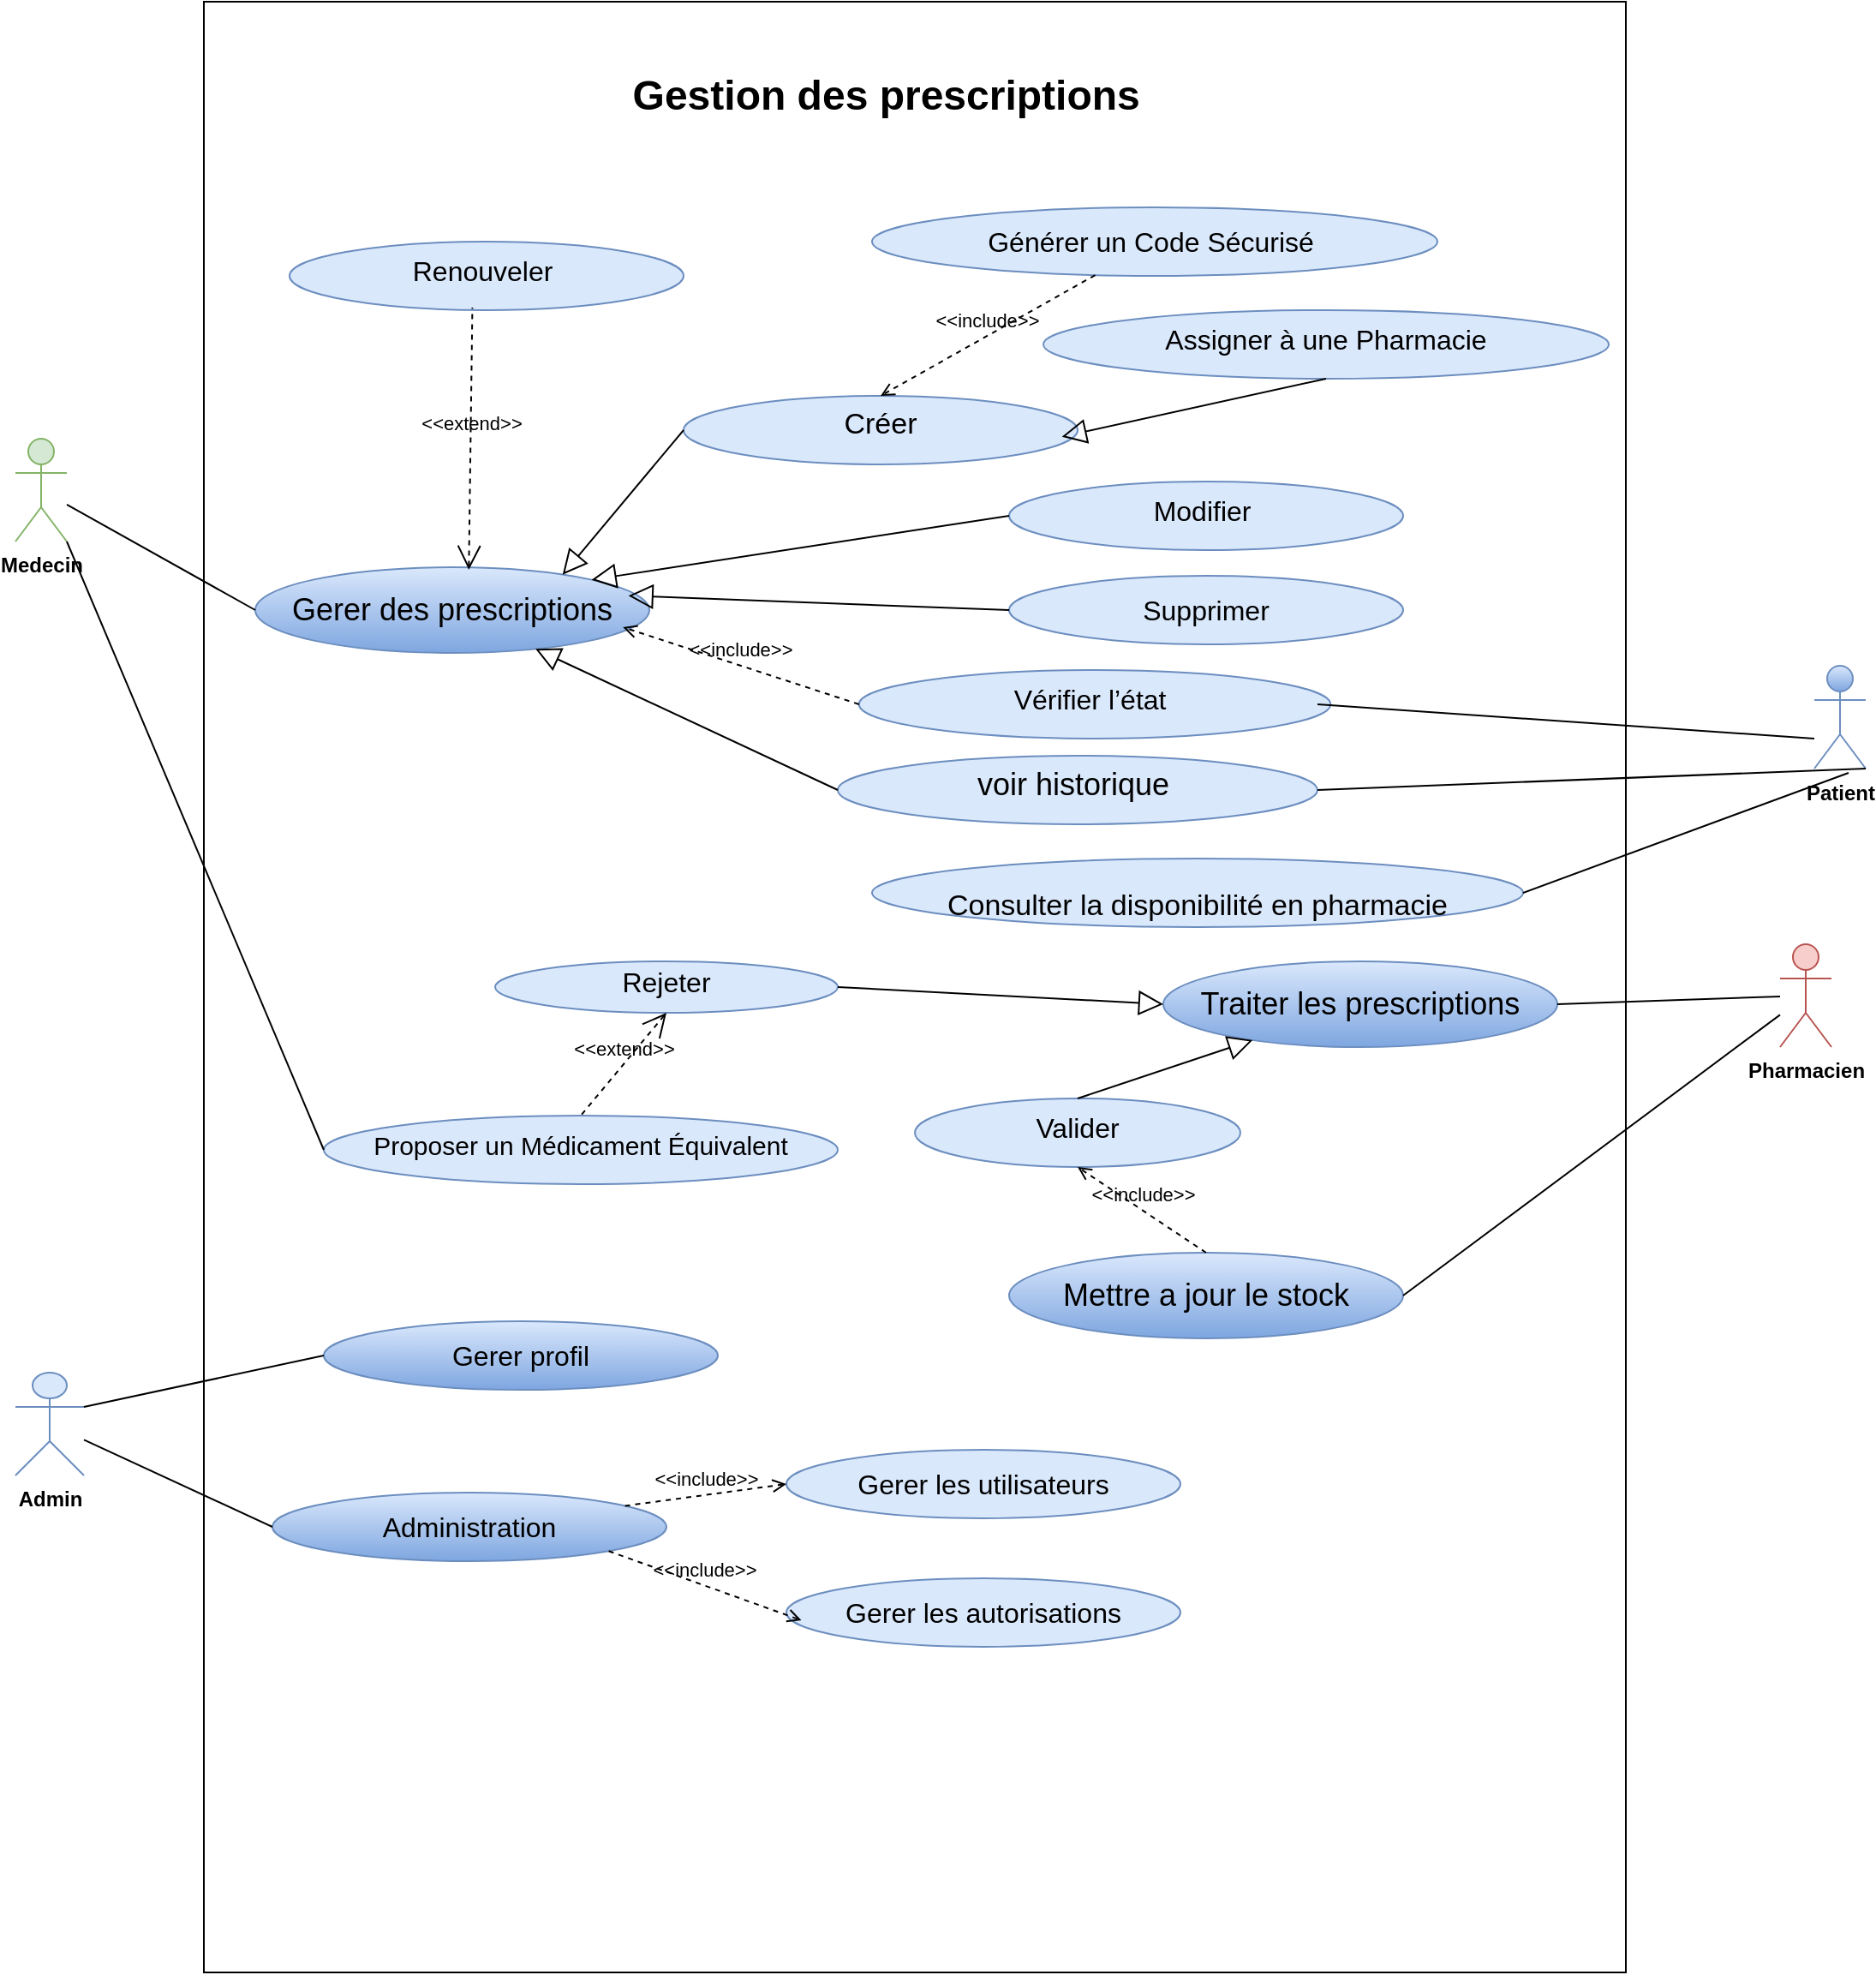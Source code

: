 <mxfile version="26.0.16">
  <diagram name="Page-1" id="5CyCU0txXTP8QEjMaPeb">
    <mxGraphModel dx="1905" dy="893" grid="1" gridSize="10" guides="1" tooltips="1" connect="1" arrows="1" fold="1" page="1" pageScale="1" pageWidth="4681" pageHeight="3300" math="0" shadow="0">
      <root>
        <mxCell id="0" />
        <mxCell id="1" parent="0" />
        <mxCell id="4auQ0otJ4i32f-Xhifq_-1" value="" style="html=1;whiteSpace=wrap;" vertex="1" parent="1">
          <mxGeometry x="820" y="530" width="830" height="1150" as="geometry" />
        </mxCell>
        <mxCell id="4auQ0otJ4i32f-Xhifq_-2" value="&lt;b&gt;&lt;font style=&quot;font-size: 24px;&quot;&gt;&amp;nbsp;Gestion des prescriptions&lt;/font&gt;&lt;/b&gt;" style="text;html=1;align=center;verticalAlign=middle;whiteSpace=wrap;rounded=0;" vertex="1" parent="1">
          <mxGeometry x="1020" y="570" width="390" height="30" as="geometry" />
        </mxCell>
        <mxCell id="4auQ0otJ4i32f-Xhifq_-3" value="&lt;b&gt;Medecin&lt;/b&gt;" style="shape=umlActor;verticalLabelPosition=bottom;verticalAlign=top;html=1;outlineConnect=0;fillColor=#d5e8d4;strokeColor=#82b366;" vertex="1" parent="1">
          <mxGeometry x="710" y="785" width="30" height="60" as="geometry" />
        </mxCell>
        <mxCell id="4auQ0otJ4i32f-Xhifq_-4" value="&lt;b&gt;Pharmacien&lt;/b&gt;" style="shape=umlActor;verticalLabelPosition=bottom;verticalAlign=top;html=1;outlineConnect=0;fillColor=#f8cecc;strokeColor=#b85450;" vertex="1" parent="1">
          <mxGeometry x="1740" y="1080" width="30" height="60" as="geometry" />
        </mxCell>
        <mxCell id="4auQ0otJ4i32f-Xhifq_-5" value="&lt;b&gt;Patient&lt;/b&gt;" style="shape=umlActor;verticalLabelPosition=bottom;verticalAlign=top;html=1;outlineConnect=0;fillColor=#dae8fc;strokeColor=#6c8ebf;gradientColor=#7ea6e0;" vertex="1" parent="1">
          <mxGeometry x="1760" y="917.5" width="30" height="60" as="geometry" />
        </mxCell>
        <mxCell id="4auQ0otJ4i32f-Xhifq_-6" value="&lt;font style=&quot;font-size: 18px;&quot;&gt;Gerer des prescriptions&lt;/font&gt;" style="ellipse;whiteSpace=wrap;html=1;align=center;fillColor=#dae8fc;gradientColor=#7ea6e0;strokeColor=#6c8ebf;" vertex="1" parent="1">
          <mxGeometry x="850" y="860" width="230" height="50" as="geometry" />
        </mxCell>
        <mxCell id="4auQ0otJ4i32f-Xhifq_-8" value="&lt;table&gt;&lt;tbody&gt;&lt;tr&gt;&lt;td&gt;&lt;font style=&quot;font-size: 16px;&quot;&gt;Supprimer&lt;/font&gt;&lt;/td&gt;&lt;/tr&gt;&lt;/tbody&gt;&lt;/table&gt;&lt;table&gt;&lt;tbody&gt;&lt;tr&gt;&lt;/tr&gt;&lt;/tbody&gt;&lt;/table&gt;" style="ellipse;whiteSpace=wrap;html=1;align=center;fillColor=#dae8fc;strokeColor=#6c8ebf;" vertex="1" parent="1">
          <mxGeometry x="1290" y="865" width="230" height="40" as="geometry" />
        </mxCell>
        <mxCell id="4auQ0otJ4i32f-Xhifq_-9" value="&lt;table&gt;&lt;tbody&gt;&lt;tr&gt;&lt;td&gt;&lt;font style=&quot;font-size: 16px;&quot;&gt;Modifier&amp;nbsp;&lt;/font&gt;&lt;/td&gt;&lt;/tr&gt;&lt;/tbody&gt;&lt;/table&gt;&lt;table&gt;&lt;tbody&gt;&lt;tr&gt;&lt;td&gt;&lt;/td&gt;&lt;/tr&gt;&lt;/tbody&gt;&lt;/table&gt;" style="ellipse;whiteSpace=wrap;html=1;align=center;fillColor=#dae8fc;strokeColor=#6c8ebf;" vertex="1" parent="1">
          <mxGeometry x="1290" y="810" width="230" height="40" as="geometry" />
        </mxCell>
        <mxCell id="4auQ0otJ4i32f-Xhifq_-10" value="&lt;table&gt;&lt;tbody&gt;&lt;tr&gt;&lt;td&gt;&lt;font style=&quot;font-size: 17px;&quot;&gt;Créer&lt;/font&gt;&lt;/td&gt;&lt;/tr&gt;&lt;/tbody&gt;&lt;/table&gt;&lt;table&gt;&lt;tbody&gt;&lt;tr&gt;&lt;td&gt;&lt;/td&gt;&lt;/tr&gt;&lt;/tbody&gt;&lt;/table&gt;" style="ellipse;whiteSpace=wrap;html=1;align=center;fillColor=#dae8fc;strokeColor=#6c8ebf;" vertex="1" parent="1">
          <mxGeometry x="1100" y="760" width="230" height="40" as="geometry" />
        </mxCell>
        <mxCell id="4auQ0otJ4i32f-Xhifq_-11" value="&lt;table&gt;&lt;tbody&gt;&lt;tr&gt;&lt;td&gt;&lt;font style=&quot;font-size: 16px;&quot;&gt;Renouveler&amp;nbsp;&lt;/font&gt;&lt;/td&gt;&lt;/tr&gt;&lt;/tbody&gt;&lt;/table&gt;&lt;table&gt;&lt;tbody&gt;&lt;tr&gt;&lt;td&gt;&lt;/td&gt;&lt;/tr&gt;&lt;/tbody&gt;&lt;/table&gt;" style="ellipse;whiteSpace=wrap;html=1;align=center;fillColor=#dae8fc;strokeColor=#6c8ebf;" vertex="1" parent="1">
          <mxGeometry x="870" y="670" width="230" height="40" as="geometry" />
        </mxCell>
        <mxCell id="4auQ0otJ4i32f-Xhifq_-12" value="&lt;table&gt;&lt;tbody&gt;&lt;tr&gt;&lt;td&gt;&lt;font style=&quot;font-size: 16px;&quot;&gt;Assigner à une Pharmacie&lt;/font&gt;&lt;/td&gt;&lt;/tr&gt;&lt;/tbody&gt;&lt;/table&gt;&lt;table&gt;&lt;tbody&gt;&lt;tr&gt;&lt;td&gt;&lt;/td&gt;&lt;/tr&gt;&lt;/tbody&gt;&lt;/table&gt;" style="ellipse;whiteSpace=wrap;html=1;align=center;fillColor=#dae8fc;strokeColor=#6c8ebf;" vertex="1" parent="1">
          <mxGeometry x="1310" y="710" width="330" height="40" as="geometry" />
        </mxCell>
        <mxCell id="4auQ0otJ4i32f-Xhifq_-13" value="&lt;table&gt;&lt;tbody&gt;&lt;tr&gt;&lt;td&gt;&lt;table&gt;&lt;tbody&gt;&lt;tr&gt;&lt;td&gt;&lt;font style=&quot;font-size: 16px;&quot;&gt;Valider&lt;/font&gt;&lt;/td&gt;&lt;/tr&gt;&lt;/tbody&gt;&lt;/table&gt;&lt;table&gt;&lt;tbody&gt;&lt;tr&gt;&lt;td&gt;&lt;/td&gt;&lt;/tr&gt;&lt;/tbody&gt;&lt;/table&gt;&lt;table&gt;&lt;tbody&gt;&lt;tr&gt;&lt;/tr&gt;&lt;/tbody&gt;&lt;/table&gt;&lt;/td&gt;&lt;/tr&gt;&lt;/tbody&gt;&lt;/table&gt;" style="ellipse;whiteSpace=wrap;html=1;align=center;fillColor=#dae8fc;strokeColor=#6c8ebf;" vertex="1" parent="1">
          <mxGeometry x="1235" y="1170" width="190" height="40" as="geometry" />
        </mxCell>
        <mxCell id="4auQ0otJ4i32f-Xhifq_-14" value="&lt;font style=&quot;font-size: 18px;&quot;&gt;Traiter les prescriptions&lt;/font&gt;" style="ellipse;whiteSpace=wrap;html=1;align=center;fillColor=#dae8fc;gradientColor=#7ea6e0;strokeColor=#6c8ebf;" vertex="1" parent="1">
          <mxGeometry x="1380" y="1090" width="230" height="50" as="geometry" />
        </mxCell>
        <mxCell id="4auQ0otJ4i32f-Xhifq_-15" value="&lt;table&gt;&lt;tbody&gt;&lt;tr&gt;&lt;td&gt;&lt;table&gt;&lt;tbody&gt;&lt;tr&gt;&lt;td&gt;&lt;font style=&quot;font-size: 15px;&quot;&gt;Proposer un Médicament Équivalent&lt;/font&gt;&lt;/td&gt;&lt;/tr&gt;&lt;/tbody&gt;&lt;/table&gt;&lt;table&gt;&lt;tbody&gt;&lt;tr&gt;&lt;td&gt;&lt;/td&gt;&lt;/tr&gt;&lt;/tbody&gt;&lt;/table&gt;&lt;table&gt;&lt;tbody&gt;&lt;tr&gt;&lt;/tr&gt;&lt;/tbody&gt;&lt;/table&gt;&lt;/td&gt;&lt;/tr&gt;&lt;/tbody&gt;&lt;/table&gt;" style="ellipse;whiteSpace=wrap;html=1;align=center;fillColor=#dae8fc;strokeColor=#6c8ebf;" vertex="1" parent="1">
          <mxGeometry x="890" y="1180" width="300" height="40" as="geometry" />
        </mxCell>
        <mxCell id="4auQ0otJ4i32f-Xhifq_-16" value="&lt;table&gt;&lt;tbody&gt;&lt;tr&gt;&lt;td&gt;&lt;table&gt;&lt;tbody&gt;&lt;tr&gt;&lt;td&gt;&lt;font style=&quot;font-size: 16px;&quot;&gt;Vérifier l’état&amp;nbsp;&lt;/font&gt;&lt;/td&gt;&lt;/tr&gt;&lt;/tbody&gt;&lt;/table&gt;&lt;table&gt;&lt;tbody&gt;&lt;tr&gt;&lt;td&gt;&lt;/td&gt;&lt;/tr&gt;&lt;/tbody&gt;&lt;/table&gt;&lt;table&gt;&lt;tbody&gt;&lt;tr&gt;&lt;/tr&gt;&lt;/tbody&gt;&lt;/table&gt;&lt;/td&gt;&lt;/tr&gt;&lt;/tbody&gt;&lt;/table&gt;" style="ellipse;whiteSpace=wrap;html=1;align=center;fillColor=#dae8fc;strokeColor=#6c8ebf;" vertex="1" parent="1">
          <mxGeometry x="1202.39" y="920" width="275.22" height="40" as="geometry" />
        </mxCell>
        <mxCell id="4auQ0otJ4i32f-Xhifq_-17" value="&lt;table&gt;&lt;tbody&gt;&lt;tr&gt;&lt;td&gt;&lt;table&gt;&lt;tbody&gt;&lt;tr&gt;&lt;td&gt;&lt;span style=&quot;font-size: 16px;&quot;&gt;Rejeter&lt;/span&gt;&lt;/td&gt;&lt;/tr&gt;&lt;/tbody&gt;&lt;/table&gt;&lt;table&gt;&lt;tbody&gt;&lt;tr&gt;&lt;td&gt;&lt;/td&gt;&lt;/tr&gt;&lt;/tbody&gt;&lt;/table&gt;&lt;table&gt;&lt;tbody&gt;&lt;tr&gt;&lt;/tr&gt;&lt;/tbody&gt;&lt;/table&gt;&lt;/td&gt;&lt;/tr&gt;&lt;/tbody&gt;&lt;/table&gt;" style="ellipse;whiteSpace=wrap;html=1;align=center;fillColor=#dae8fc;strokeColor=#6c8ebf;" vertex="1" parent="1">
          <mxGeometry x="990" y="1090" width="200" height="30" as="geometry" />
        </mxCell>
        <mxCell id="4auQ0otJ4i32f-Xhifq_-19" value="&lt;table&gt;&lt;tbody&gt;&lt;tr&gt;&lt;td&gt;&lt;table&gt;&lt;tbody&gt;&lt;tr&gt;&lt;td&gt;&lt;font style=&quot;font-size: 18px;&quot;&gt;voir historique&amp;nbsp;&lt;/font&gt;&lt;/td&gt;&lt;/tr&gt;&lt;/tbody&gt;&lt;/table&gt;&lt;table&gt;&lt;tbody&gt;&lt;tr&gt;&lt;td&gt;&lt;/td&gt;&lt;/tr&gt;&lt;/tbody&gt;&lt;/table&gt;&lt;table&gt;&lt;tbody&gt;&lt;tr&gt;&lt;/tr&gt;&lt;/tbody&gt;&lt;/table&gt;&lt;/td&gt;&lt;/tr&gt;&lt;/tbody&gt;&lt;/table&gt;" style="ellipse;whiteSpace=wrap;html=1;align=center;fillColor=#dae8fc;strokeColor=#6c8ebf;" vertex="1" parent="1">
          <mxGeometry x="1190" y="970" width="280" height="40" as="geometry" />
        </mxCell>
        <mxCell id="4auQ0otJ4i32f-Xhifq_-20" value="" style="edgeStyle=none;html=1;endArrow=block;endFill=0;endSize=12;verticalAlign=bottom;rounded=0;entryX=0.78;entryY=0.087;entryDx=0;entryDy=0;exitX=0;exitY=0.5;exitDx=0;exitDy=0;entryPerimeter=0;" edge="1" parent="1" source="4auQ0otJ4i32f-Xhifq_-10" target="4auQ0otJ4i32f-Xhifq_-6">
          <mxGeometry width="160" relative="1" as="geometry">
            <mxPoint x="1130" y="990" as="sourcePoint" />
            <mxPoint x="1290" y="990" as="targetPoint" />
          </mxGeometry>
        </mxCell>
        <mxCell id="4auQ0otJ4i32f-Xhifq_-21" value="" style="edgeStyle=none;html=1;endArrow=block;endFill=0;endSize=12;verticalAlign=bottom;rounded=0;entryX=1;entryY=0;entryDx=0;entryDy=0;exitX=0;exitY=0.5;exitDx=0;exitDy=0;" edge="1" parent="1" source="4auQ0otJ4i32f-Xhifq_-9" target="4auQ0otJ4i32f-Xhifq_-6">
          <mxGeometry width="160" relative="1" as="geometry">
            <mxPoint x="830" y="740" as="sourcePoint" />
            <mxPoint x="990" y="740" as="targetPoint" />
          </mxGeometry>
        </mxCell>
        <mxCell id="4auQ0otJ4i32f-Xhifq_-22" value="" style="edgeStyle=none;html=1;endArrow=block;endFill=0;endSize=12;verticalAlign=bottom;rounded=0;exitX=0;exitY=0.5;exitDx=0;exitDy=0;entryX=0.947;entryY=0.333;entryDx=0;entryDy=0;entryPerimeter=0;" edge="1" parent="1" source="4auQ0otJ4i32f-Xhifq_-8" target="4auQ0otJ4i32f-Xhifq_-6">
          <mxGeometry width="160" relative="1" as="geometry">
            <mxPoint x="1130" y="990" as="sourcePoint" />
            <mxPoint x="1070" y="945" as="targetPoint" />
          </mxGeometry>
        </mxCell>
        <mxCell id="4auQ0otJ4i32f-Xhifq_-23" value="" style="edgeStyle=none;html=1;endArrow=block;endFill=0;endSize=12;verticalAlign=bottom;rounded=0;exitX=0;exitY=0.5;exitDx=0;exitDy=0;" edge="1" parent="1" source="4auQ0otJ4i32f-Xhifq_-19" target="4auQ0otJ4i32f-Xhifq_-6">
          <mxGeometry width="160" relative="1" as="geometry">
            <mxPoint x="1130" y="970" as="sourcePoint" />
            <mxPoint x="1290" y="970" as="targetPoint" />
          </mxGeometry>
        </mxCell>
        <mxCell id="4auQ0otJ4i32f-Xhifq_-25" value="" style="edgeStyle=none;html=1;endArrow=none;verticalAlign=bottom;rounded=0;entryX=0;entryY=0.5;entryDx=0;entryDy=0;" edge="1" parent="1" source="4auQ0otJ4i32f-Xhifq_-3" target="4auQ0otJ4i32f-Xhifq_-6">
          <mxGeometry width="160" relative="1" as="geometry">
            <mxPoint x="1130" y="1080" as="sourcePoint" />
            <mxPoint x="1290" y="1080" as="targetPoint" />
          </mxGeometry>
        </mxCell>
        <mxCell id="4auQ0otJ4i32f-Xhifq_-26" value="" style="edgeStyle=none;html=1;endArrow=none;verticalAlign=bottom;rounded=0;entryX=1;entryY=0.5;entryDx=0;entryDy=0;" edge="1" parent="1" source="4auQ0otJ4i32f-Xhifq_-4" target="4auQ0otJ4i32f-Xhifq_-14">
          <mxGeometry width="160" relative="1" as="geometry">
            <mxPoint x="1395" y="1030" as="sourcePoint" />
            <mxPoint x="1555" y="1030" as="targetPoint" />
          </mxGeometry>
        </mxCell>
        <mxCell id="4auQ0otJ4i32f-Xhifq_-27" value="" style="edgeStyle=none;html=1;endArrow=block;endFill=0;endSize=12;verticalAlign=bottom;rounded=0;exitX=0.5;exitY=0;exitDx=0;exitDy=0;" edge="1" parent="1" source="4auQ0otJ4i32f-Xhifq_-13" target="4auQ0otJ4i32f-Xhifq_-14">
          <mxGeometry width="160" relative="1" as="geometry">
            <mxPoint x="1395" y="1160" as="sourcePoint" />
            <mxPoint x="1390" y="1065" as="targetPoint" />
          </mxGeometry>
        </mxCell>
        <mxCell id="4auQ0otJ4i32f-Xhifq_-29" value="&amp;lt;&amp;lt;include&amp;gt;&amp;gt;" style="edgeStyle=none;html=1;endArrow=open;verticalAlign=bottom;dashed=1;labelBackgroundColor=none;rounded=0;entryX=0.933;entryY=0.7;entryDx=0;entryDy=0;entryPerimeter=0;exitX=0;exitY=0.5;exitDx=0;exitDy=0;" edge="1" parent="1" source="4auQ0otJ4i32f-Xhifq_-16" target="4auQ0otJ4i32f-Xhifq_-6">
          <mxGeometry width="160" relative="1" as="geometry">
            <mxPoint x="1144.78" y="1069.32" as="sourcePoint" />
            <mxPoint x="1085.0" y="970" as="targetPoint" />
          </mxGeometry>
        </mxCell>
        <mxCell id="4auQ0otJ4i32f-Xhifq_-30" value="&amp;lt;&amp;lt;extend&amp;gt;&amp;gt;" style="edgeStyle=none;html=1;startArrow=open;endArrow=none;startSize=12;verticalAlign=bottom;dashed=1;labelBackgroundColor=none;rounded=0;exitX=0.542;exitY=0.03;exitDx=0;exitDy=0;exitPerimeter=0;entryX=0.464;entryY=0.962;entryDx=0;entryDy=0;entryPerimeter=0;" edge="1" parent="1" target="4auQ0otJ4i32f-Xhifq_-11" source="4auQ0otJ4i32f-Xhifq_-6">
          <mxGeometry width="160" relative="1" as="geometry">
            <mxPoint x="979" y="890" as="sourcePoint" />
            <mxPoint x="1320" y="1010" as="targetPoint" />
            <Array as="points" />
          </mxGeometry>
        </mxCell>
        <mxCell id="4auQ0otJ4i32f-Xhifq_-32" value="" style="edgeStyle=none;html=1;endArrow=none;verticalAlign=bottom;rounded=0;" edge="1" parent="1">
          <mxGeometry width="160" relative="1" as="geometry">
            <mxPoint x="1760" y="960" as="sourcePoint" />
            <mxPoint x="1470" y="940" as="targetPoint" />
          </mxGeometry>
        </mxCell>
        <mxCell id="4auQ0otJ4i32f-Xhifq_-33" value="" style="edgeStyle=none;html=1;endArrow=none;verticalAlign=bottom;rounded=0;exitX=1;exitY=1;exitDx=0;exitDy=0;exitPerimeter=0;" edge="1" parent="1" source="4auQ0otJ4i32f-Xhifq_-5">
          <mxGeometry width="160" relative="1" as="geometry">
            <mxPoint x="1190" y="1010" as="sourcePoint" />
            <mxPoint x="1470" y="990" as="targetPoint" />
          </mxGeometry>
        </mxCell>
        <mxCell id="4auQ0otJ4i32f-Xhifq_-35" value="" style="edgeStyle=none;html=1;endArrow=block;endFill=0;endSize=12;verticalAlign=bottom;rounded=0;entryX=0;entryY=0.5;entryDx=0;entryDy=0;exitX=1;exitY=0.5;exitDx=0;exitDy=0;" edge="1" parent="1" source="4auQ0otJ4i32f-Xhifq_-17" target="4auQ0otJ4i32f-Xhifq_-14">
          <mxGeometry width="160" relative="1" as="geometry">
            <mxPoint x="1080" y="1120" as="sourcePoint" />
            <mxPoint x="1120" y="1120" as="targetPoint" />
          </mxGeometry>
        </mxCell>
        <mxCell id="4auQ0otJ4i32f-Xhifq_-36" value="&amp;lt;&amp;lt;extend&amp;gt;&amp;gt;" style="edgeStyle=none;html=1;startArrow=open;endArrow=none;startSize=12;verticalAlign=bottom;dashed=1;labelBackgroundColor=none;rounded=0;entryX=0.5;entryY=0;entryDx=0;entryDy=0;exitX=0.5;exitY=1;exitDx=0;exitDy=0;" edge="1" parent="1" source="4auQ0otJ4i32f-Xhifq_-17" target="4auQ0otJ4i32f-Xhifq_-15">
          <mxGeometry width="160" relative="1" as="geometry">
            <mxPoint x="1355" y="1180" as="sourcePoint" />
            <mxPoint x="1465" y="1180" as="targetPoint" />
          </mxGeometry>
        </mxCell>
        <mxCell id="4auQ0otJ4i32f-Xhifq_-40" value="&lt;span style=&quot;font-size: 16px;&quot;&gt;Gerer les utilisateurs&lt;/span&gt;" style="ellipse;whiteSpace=wrap;html=1;align=center;fillColor=#dae8fc;strokeColor=#6c8ebf;" vertex="1" parent="1">
          <mxGeometry x="1160" y="1375" width="230" height="40" as="geometry" />
        </mxCell>
        <mxCell id="4auQ0otJ4i32f-Xhifq_-43" value="&lt;b&gt;Admin&lt;/b&gt;" style="shape=umlActor;verticalLabelPosition=bottom;verticalAlign=top;html=1;outlineConnect=0;fillColor=#dae8fc;strokeColor=#6c8ebf;" vertex="1" parent="1">
          <mxGeometry x="710" y="1330" width="40" height="60" as="geometry" />
        </mxCell>
        <mxCell id="4auQ0otJ4i32f-Xhifq_-44" value="&lt;span style=&quot;font-size: 16px;&quot;&gt;Gerer les autorisations&lt;/span&gt;" style="ellipse;whiteSpace=wrap;html=1;align=center;fillColor=#dae8fc;strokeColor=#6c8ebf;" vertex="1" parent="1">
          <mxGeometry x="1160" y="1450" width="230" height="40" as="geometry" />
        </mxCell>
        <mxCell id="4auQ0otJ4i32f-Xhifq_-45" value="&lt;span style=&quot;font-size: 16px;&quot;&gt;Administration&lt;/span&gt;" style="ellipse;whiteSpace=wrap;html=1;align=center;fillColor=#dae8fc;gradientColor=#7ea6e0;strokeColor=#6c8ebf;" vertex="1" parent="1">
          <mxGeometry x="860" y="1400" width="230" height="40" as="geometry" />
        </mxCell>
        <mxCell id="4auQ0otJ4i32f-Xhifq_-47" value="" style="edgeStyle=none;html=1;endArrow=none;verticalAlign=bottom;rounded=0;entryX=0;entryY=0.5;entryDx=0;entryDy=0;" edge="1" parent="1" source="4auQ0otJ4i32f-Xhifq_-43" target="4auQ0otJ4i32f-Xhifq_-45">
          <mxGeometry width="160" relative="1" as="geometry">
            <mxPoint x="1170" y="1340" as="sourcePoint" />
            <mxPoint x="1330" y="1340" as="targetPoint" />
          </mxGeometry>
        </mxCell>
        <mxCell id="4auQ0otJ4i32f-Xhifq_-48" value="&amp;lt;&amp;lt;include&amp;gt;&amp;gt;" style="edgeStyle=none;html=1;endArrow=open;verticalAlign=bottom;dashed=1;labelBackgroundColor=none;rounded=0;entryX=0;entryY=0.5;entryDx=0;entryDy=0;" edge="1" parent="1" source="4auQ0otJ4i32f-Xhifq_-45" target="4auQ0otJ4i32f-Xhifq_-40">
          <mxGeometry width="160" relative="1" as="geometry">
            <mxPoint x="1170" y="1340" as="sourcePoint" />
            <mxPoint x="1330" y="1340" as="targetPoint" />
          </mxGeometry>
        </mxCell>
        <mxCell id="4auQ0otJ4i32f-Xhifq_-51" value="&amp;lt;&amp;lt;include&amp;gt;&amp;gt;" style="edgeStyle=none;html=1;endArrow=open;verticalAlign=bottom;dashed=1;labelBackgroundColor=none;rounded=0;exitX=1;exitY=1;exitDx=0;exitDy=0;entryX=0.038;entryY=0.613;entryDx=0;entryDy=0;entryPerimeter=0;" edge="1" parent="1" source="4auQ0otJ4i32f-Xhifq_-45" target="4auQ0otJ4i32f-Xhifq_-44">
          <mxGeometry width="160" relative="1" as="geometry">
            <mxPoint x="1170" y="1340" as="sourcePoint" />
            <mxPoint x="1330" y="1340" as="targetPoint" />
          </mxGeometry>
        </mxCell>
        <mxCell id="4auQ0otJ4i32f-Xhifq_-54" value="&lt;span style=&quot;font-size: 16px;&quot;&gt;Gerer profil&lt;/span&gt;" style="ellipse;whiteSpace=wrap;html=1;align=center;fillColor=#dae8fc;gradientColor=#7ea6e0;strokeColor=#6c8ebf;" vertex="1" parent="1">
          <mxGeometry x="890" y="1300" width="230" height="40" as="geometry" />
        </mxCell>
        <mxCell id="4auQ0otJ4i32f-Xhifq_-55" value="" style="edgeStyle=none;html=1;endArrow=none;verticalAlign=bottom;rounded=0;exitX=1;exitY=0.333;exitDx=0;exitDy=0;exitPerimeter=0;entryX=0;entryY=0.5;entryDx=0;entryDy=0;" edge="1" parent="1" source="4auQ0otJ4i32f-Xhifq_-43" target="4auQ0otJ4i32f-Xhifq_-54">
          <mxGeometry width="160" relative="1" as="geometry">
            <mxPoint x="1190" y="1310" as="sourcePoint" />
            <mxPoint x="1350" y="1310" as="targetPoint" />
          </mxGeometry>
        </mxCell>
        <mxCell id="4auQ0otJ4i32f-Xhifq_-57" style="edgeStyle=orthogonalEdgeStyle;rounded=0;orthogonalLoop=1;jettySize=auto;html=1;exitX=0.5;exitY=1;exitDx=0;exitDy=0;" edge="1" parent="1" source="4auQ0otJ4i32f-Xhifq_-17" target="4auQ0otJ4i32f-Xhifq_-17">
          <mxGeometry relative="1" as="geometry" />
        </mxCell>
        <mxCell id="4auQ0otJ4i32f-Xhifq_-58" value="&lt;font style=&quot;font-size: 18px;&quot;&gt;Mettre a jour le stock&lt;/font&gt;" style="ellipse;whiteSpace=wrap;html=1;align=center;fillColor=#dae8fc;gradientColor=#7ea6e0;strokeColor=#6c8ebf;" vertex="1" parent="1">
          <mxGeometry x="1290" y="1260" width="230" height="50" as="geometry" />
        </mxCell>
        <mxCell id="4auQ0otJ4i32f-Xhifq_-60" value="" style="edgeStyle=none;html=1;endArrow=none;verticalAlign=bottom;rounded=0;exitX=1;exitY=0.5;exitDx=0;exitDy=0;" edge="1" parent="1" source="4auQ0otJ4i32f-Xhifq_-58" target="4auQ0otJ4i32f-Xhifq_-4">
          <mxGeometry width="160" relative="1" as="geometry">
            <mxPoint x="1110" y="1210" as="sourcePoint" />
            <mxPoint x="1270" y="1210" as="targetPoint" />
          </mxGeometry>
        </mxCell>
        <mxCell id="4auQ0otJ4i32f-Xhifq_-61" value="" style="edgeStyle=none;html=1;endArrow=block;endFill=0;endSize=12;verticalAlign=bottom;rounded=0;entryX=0.96;entryY=0.596;entryDx=0;entryDy=0;entryPerimeter=0;exitX=0.5;exitY=1;exitDx=0;exitDy=0;" edge="1" parent="1" source="4auQ0otJ4i32f-Xhifq_-12" target="4auQ0otJ4i32f-Xhifq_-10">
          <mxGeometry width="160" relative="1" as="geometry">
            <mxPoint x="1120" y="940" as="sourcePoint" />
            <mxPoint x="1280" y="940" as="targetPoint" />
          </mxGeometry>
        </mxCell>
        <mxCell id="4auQ0otJ4i32f-Xhifq_-62" value="&amp;lt;&amp;lt;include&amp;gt;&amp;gt;" style="edgeStyle=none;html=1;endArrow=open;verticalAlign=bottom;dashed=1;labelBackgroundColor=none;rounded=0;entryX=0.5;entryY=1;entryDx=0;entryDy=0;exitX=0.5;exitY=0;exitDx=0;exitDy=0;" edge="1" parent="1" source="4auQ0otJ4i32f-Xhifq_-58" target="4auQ0otJ4i32f-Xhifq_-13">
          <mxGeometry width="160" relative="1" as="geometry">
            <mxPoint x="1130" y="1250" as="sourcePoint" />
            <mxPoint x="1290" y="1250" as="targetPoint" />
          </mxGeometry>
        </mxCell>
        <mxCell id="4auQ0otJ4i32f-Xhifq_-63" value="" style="edgeStyle=none;html=1;endArrow=none;verticalAlign=bottom;rounded=0;exitX=1;exitY=1;exitDx=0;exitDy=0;exitPerimeter=0;entryX=0;entryY=0.5;entryDx=0;entryDy=0;" edge="1" parent="1" source="4auQ0otJ4i32f-Xhifq_-3" target="4auQ0otJ4i32f-Xhifq_-15">
          <mxGeometry width="160" relative="1" as="geometry">
            <mxPoint x="1130" y="1070" as="sourcePoint" />
            <mxPoint x="1290" y="1070" as="targetPoint" />
          </mxGeometry>
        </mxCell>
        <mxCell id="4auQ0otJ4i32f-Xhifq_-65" value="&lt;table&gt;&lt;tbody&gt;&lt;tr&gt;&lt;td&gt;&lt;font style=&quot;font-size: 16px;&quot;&gt;Générer un Code Sécurisé&amp;nbsp;&lt;/font&gt;&lt;table&gt;&lt;tbody&gt;&lt;tr&gt;&lt;/tr&gt;&lt;/tbody&gt;&lt;/table&gt;&lt;/td&gt;&lt;/tr&gt;&lt;/tbody&gt;&lt;/table&gt;" style="ellipse;whiteSpace=wrap;html=1;align=center;fillColor=#dae8fc;strokeColor=#6c8ebf;" vertex="1" parent="1">
          <mxGeometry x="1210" y="650" width="330" height="40" as="geometry" />
        </mxCell>
        <mxCell id="4auQ0otJ4i32f-Xhifq_-67" value="&amp;lt;&amp;lt;include&amp;gt;&amp;gt;" style="edgeStyle=none;html=1;endArrow=open;verticalAlign=bottom;dashed=1;labelBackgroundColor=none;rounded=0;entryX=0.5;entryY=0;entryDx=0;entryDy=0;" edge="1" parent="1" source="4auQ0otJ4i32f-Xhifq_-65" target="4auQ0otJ4i32f-Xhifq_-10">
          <mxGeometry width="160" relative="1" as="geometry">
            <mxPoint x="960" y="940" as="sourcePoint" />
            <mxPoint x="1120" y="940" as="targetPoint" />
          </mxGeometry>
        </mxCell>
        <mxCell id="4auQ0otJ4i32f-Xhifq_-68" value="&lt;br&gt;&lt;font style=&quot;font-size: 17px;&quot;&gt;Consulter la disponibilité en pharmacie&lt;br&gt;&lt;/font&gt;" style="ellipse;whiteSpace=wrap;html=1;align=center;fillColor=#dae8fc;strokeColor=#6c8ebf;" vertex="1" parent="1">
          <mxGeometry x="1210" y="1030" width="380" height="40" as="geometry" />
        </mxCell>
        <mxCell id="4auQ0otJ4i32f-Xhifq_-69" value="" style="edgeStyle=none;html=1;endArrow=none;verticalAlign=bottom;rounded=0;entryX=1;entryY=0.5;entryDx=0;entryDy=0;" edge="1" parent="1" target="4auQ0otJ4i32f-Xhifq_-68">
          <mxGeometry width="160" relative="1" as="geometry">
            <mxPoint x="1780" y="980" as="sourcePoint" />
            <mxPoint x="1480" y="1000" as="targetPoint" />
          </mxGeometry>
        </mxCell>
        <mxCell id="4auQ0otJ4i32f-Xhifq_-70" style="edgeStyle=orthogonalEdgeStyle;rounded=0;orthogonalLoop=1;jettySize=auto;html=1;exitX=0.5;exitY=1;exitDx=0;exitDy=0;" edge="1" parent="1" source="4auQ0otJ4i32f-Xhifq_-17" target="4auQ0otJ4i32f-Xhifq_-17">
          <mxGeometry relative="1" as="geometry" />
        </mxCell>
      </root>
    </mxGraphModel>
  </diagram>
</mxfile>

